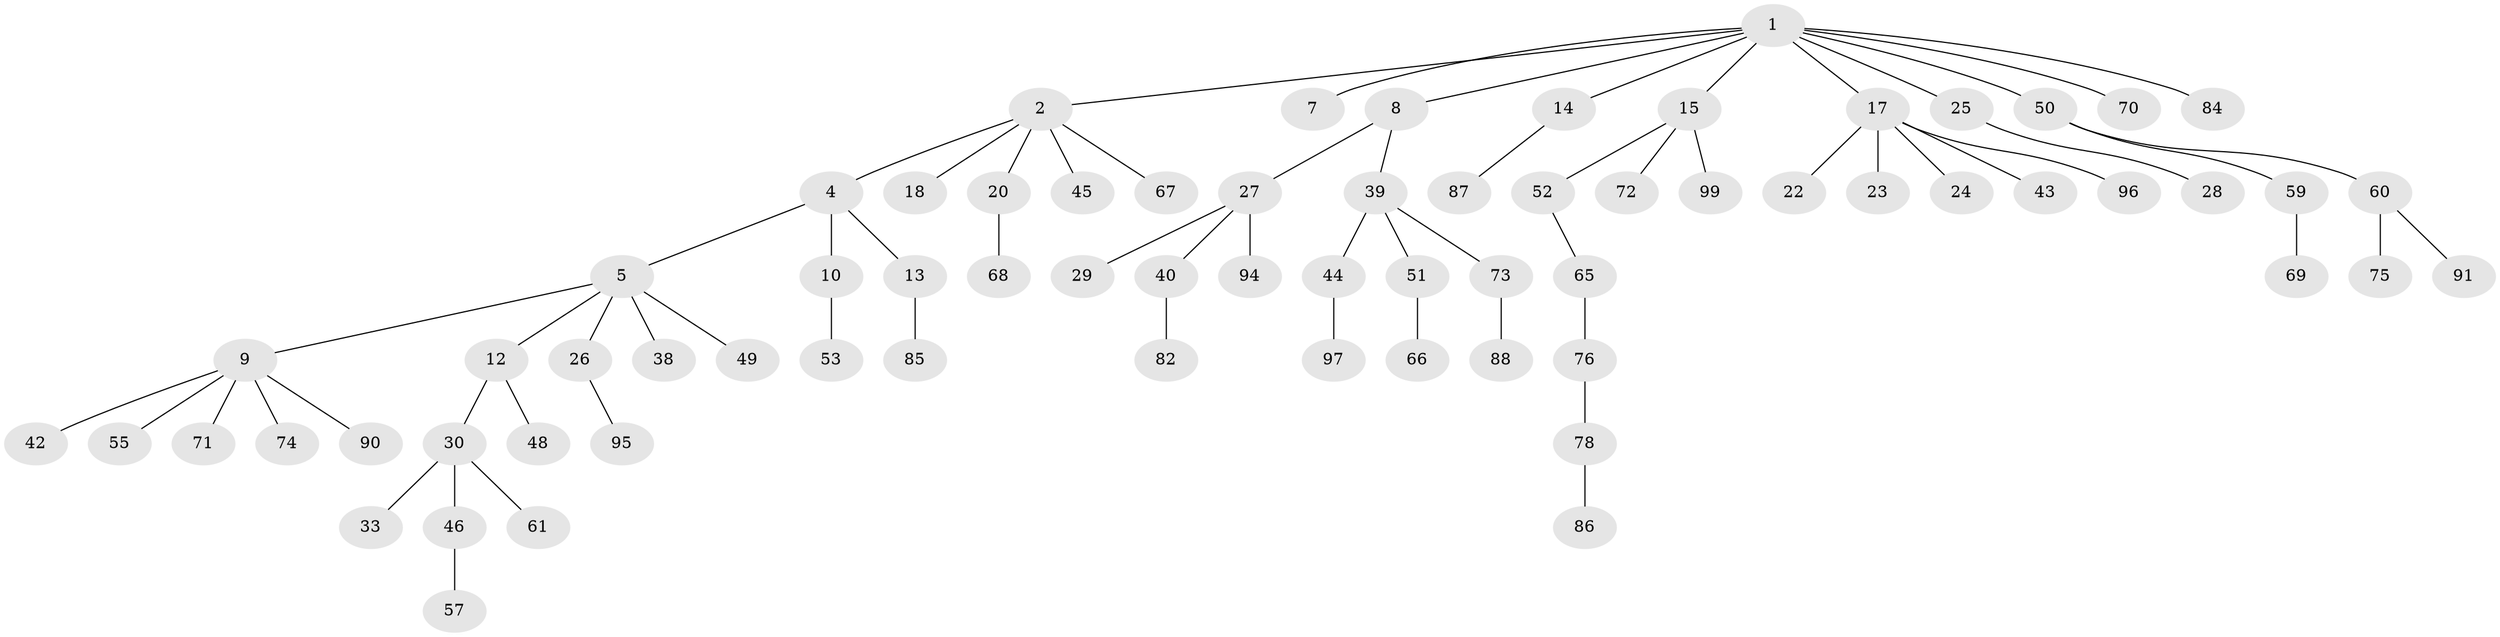 // original degree distribution, {5: 0.04, 6: 0.01, 7: 0.01, 4: 0.07, 2: 0.2, 3: 0.15, 1: 0.52}
// Generated by graph-tools (version 1.1) at 2025/38/02/21/25 10:38:55]
// undirected, 70 vertices, 69 edges
graph export_dot {
graph [start="1"]
  node [color=gray90,style=filled];
  1 [super="+3"];
  2 [super="+56"];
  4 [super="+89"];
  5 [super="+6"];
  7 [super="+21"];
  8 [super="+11"];
  9 [super="+32"];
  10 [super="+34"];
  12 [super="+92"];
  13 [super="+47"];
  14;
  15 [super="+16"];
  17 [super="+19"];
  18;
  20 [super="+36"];
  22;
  23 [super="+98"];
  24;
  25 [super="+31"];
  26;
  27 [super="+35"];
  28;
  29;
  30 [super="+37"];
  33 [super="+64"];
  38;
  39 [super="+41"];
  40 [super="+80"];
  42;
  43;
  44 [super="+62"];
  45;
  46;
  48 [super="+83"];
  49;
  50;
  51 [super="+79"];
  52 [super="+54"];
  53 [super="+58"];
  55;
  57;
  59 [super="+77"];
  60 [super="+63"];
  61;
  65;
  66;
  67 [super="+93"];
  68;
  69;
  70;
  71;
  72;
  73 [super="+100"];
  74;
  75;
  76;
  78 [super="+81"];
  82;
  84;
  85;
  86;
  87;
  88;
  90;
  91;
  94;
  95;
  96;
  97;
  99;
  1 -- 2;
  1 -- 15;
  1 -- 50;
  1 -- 84;
  1 -- 17;
  1 -- 70;
  1 -- 7;
  1 -- 8;
  1 -- 25;
  1 -- 14;
  2 -- 4;
  2 -- 18;
  2 -- 20;
  2 -- 45;
  2 -- 67;
  4 -- 5;
  4 -- 10;
  4 -- 13;
  5 -- 9;
  5 -- 49;
  5 -- 26;
  5 -- 12;
  5 -- 38;
  8 -- 27;
  8 -- 39;
  9 -- 74;
  9 -- 90;
  9 -- 55;
  9 -- 71;
  9 -- 42;
  10 -- 53;
  12 -- 30;
  12 -- 48;
  13 -- 85;
  14 -- 87;
  15 -- 52;
  15 -- 72;
  15 -- 99;
  17 -- 22;
  17 -- 96;
  17 -- 24;
  17 -- 43;
  17 -- 23;
  20 -- 68;
  25 -- 28;
  26 -- 95;
  27 -- 29;
  27 -- 40;
  27 -- 94;
  30 -- 33;
  30 -- 46;
  30 -- 61;
  39 -- 51;
  39 -- 73;
  39 -- 44;
  40 -- 82;
  44 -- 97;
  46 -- 57;
  50 -- 59;
  50 -- 60;
  51 -- 66;
  52 -- 65;
  59 -- 69;
  60 -- 75;
  60 -- 91;
  65 -- 76;
  73 -- 88;
  76 -- 78;
  78 -- 86;
}
